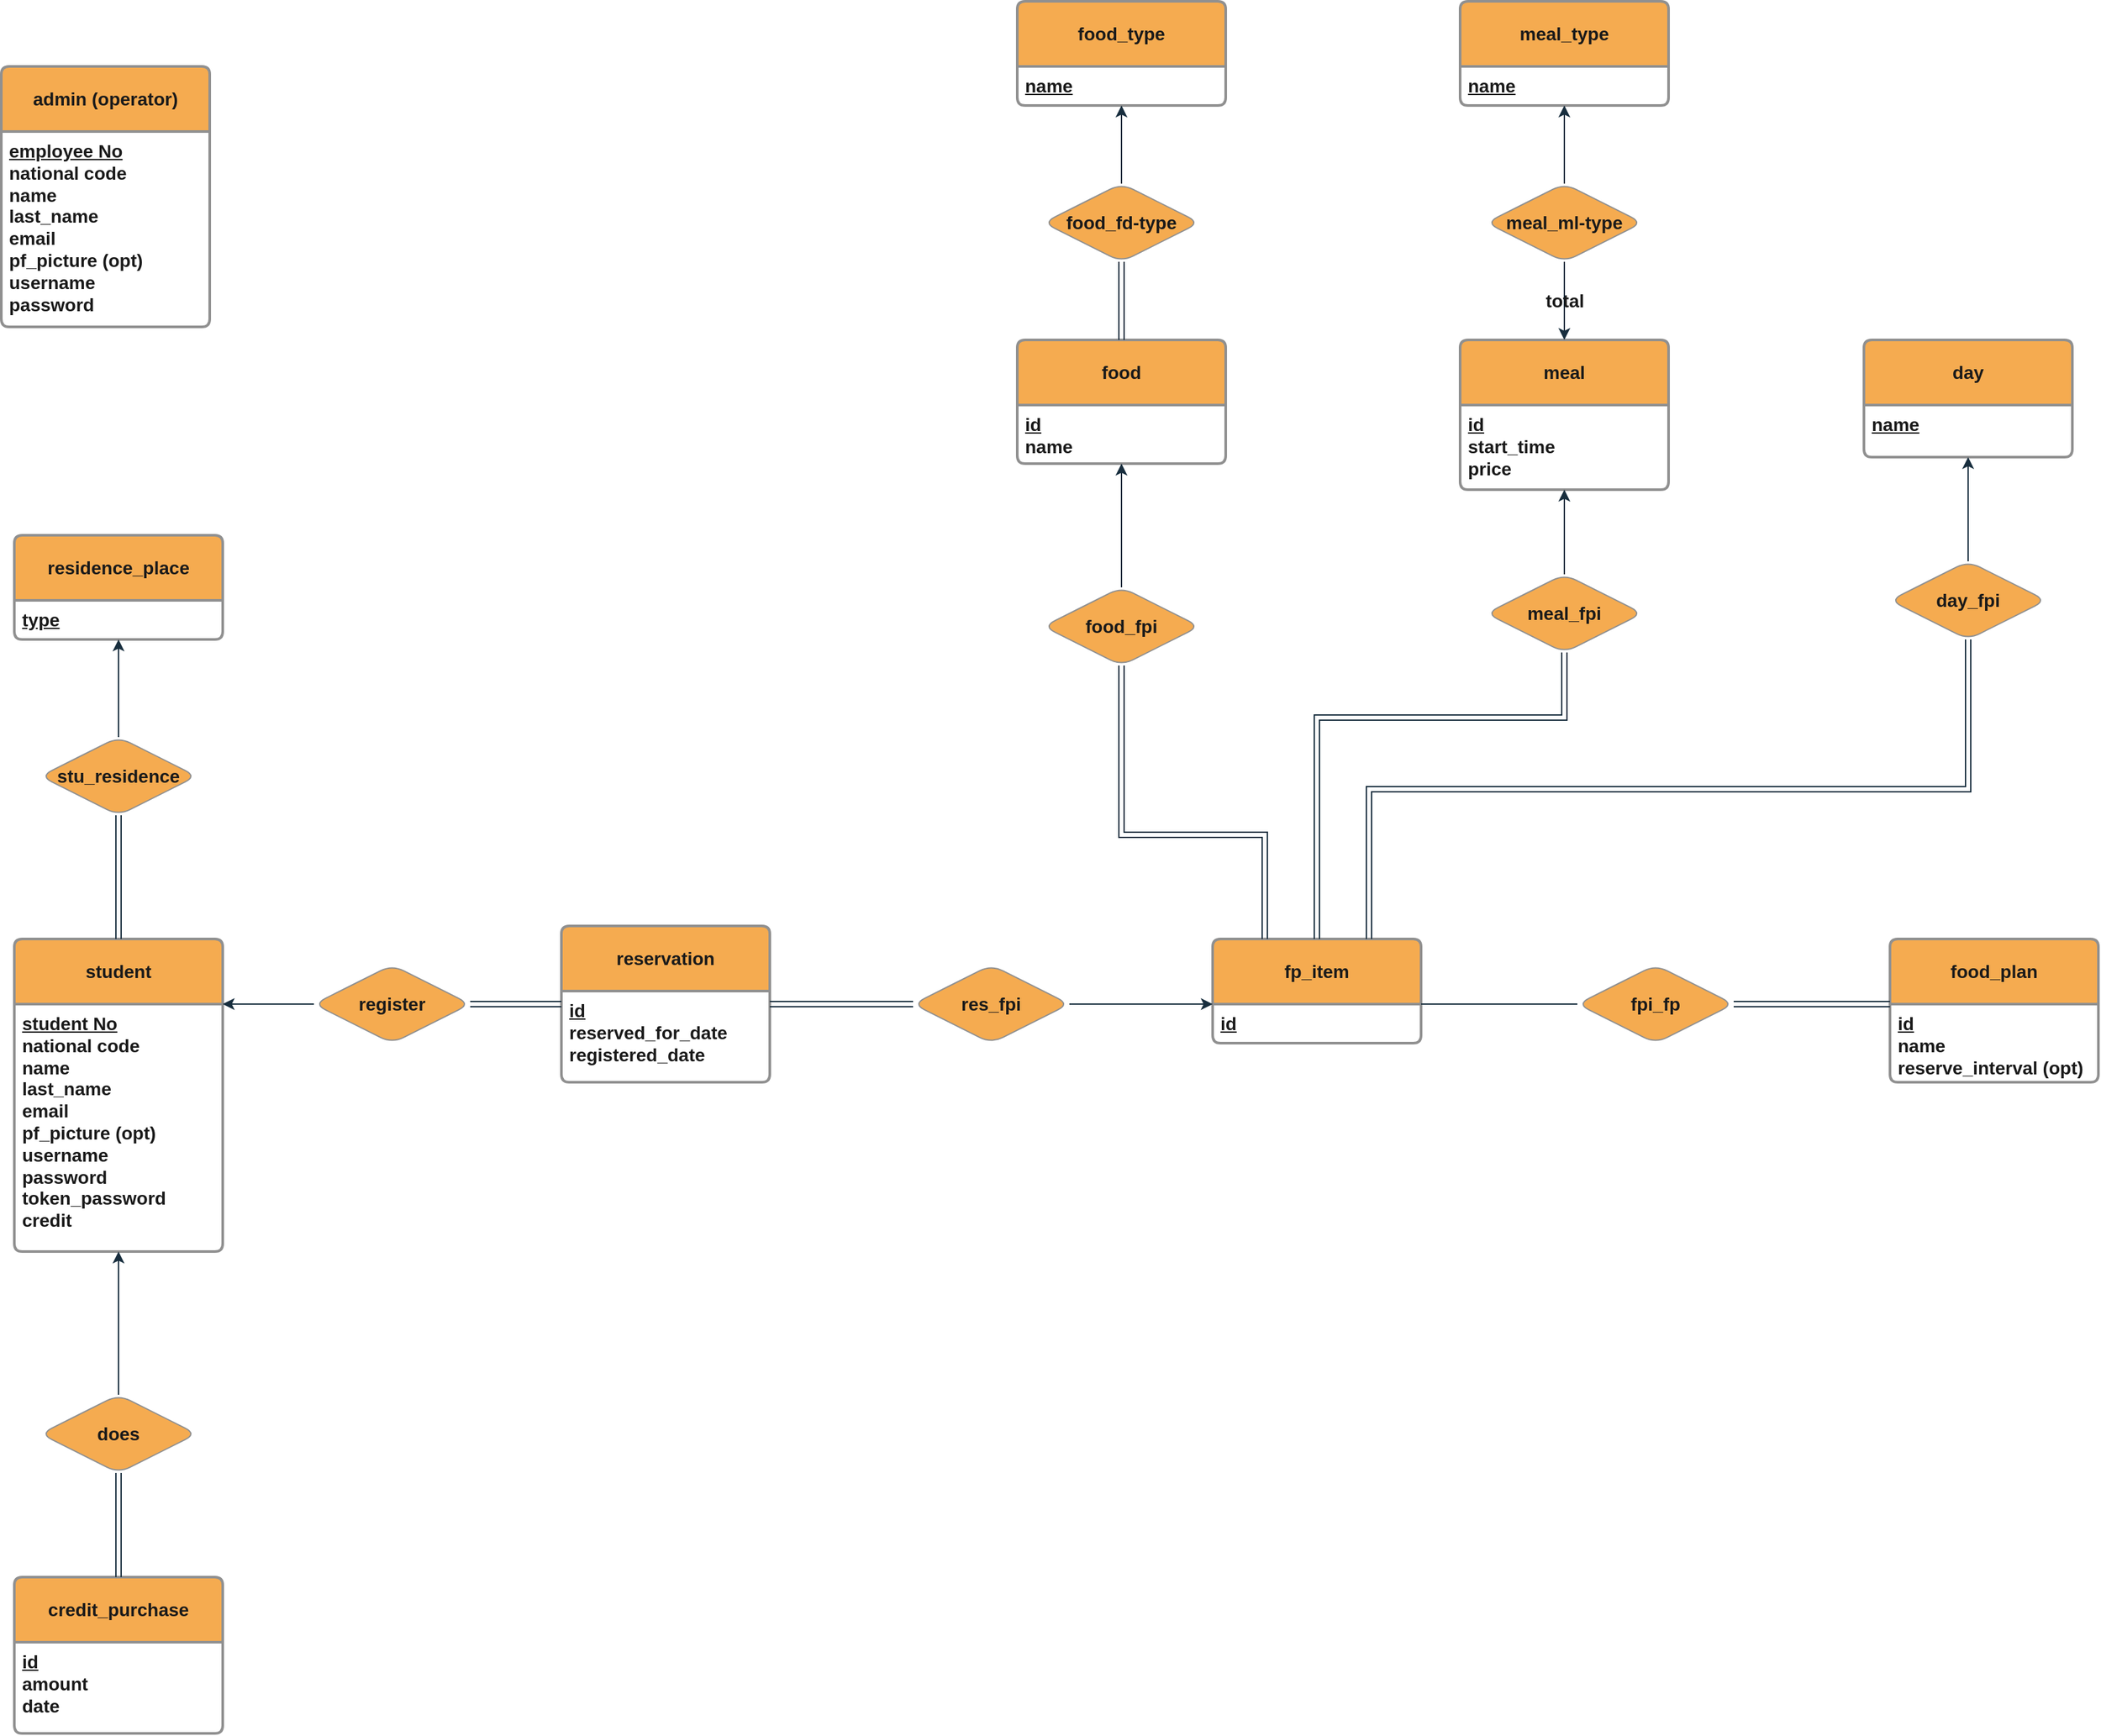 <mxfile version="24.7.8">
  <diagram name="Page-1" id="e56a1550-8fbb-45ad-956c-1786394a9013">
    <mxGraphModel dx="1396" dy="1820" grid="1" gridSize="10" guides="1" tooltips="1" connect="1" arrows="1" fold="1" page="1" pageScale="1" pageWidth="1100" pageHeight="850" background="none" math="0" shadow="0">
      <root>
        <mxCell id="0" />
        <mxCell id="1" parent="0" />
        <mxCell id="6c_6b6at9WufshhHbo5P-86" value="admin (operator)" style="swimlane;childLayout=stackLayout;horizontal=1;startSize=50;horizontalStack=0;rounded=1;fontSize=14;fontStyle=1;strokeWidth=2;resizeParent=0;resizeLast=1;shadow=0;dashed=0;align=center;arcSize=4;whiteSpace=wrap;html=1;strokeColor=#909090;verticalAlign=middle;fontFamily=Helvetica;fontColor=#1A1A1A;labelBackgroundColor=none;fillColor=#F5AB50;" parent="1" vertex="1">
          <mxGeometry x="340" y="-120" width="160" height="200" as="geometry" />
        </mxCell>
        <mxCell id="6c_6b6at9WufshhHbo5P-87" value="&lt;u style=&quot;font-size: 14px;&quot;&gt;employee No&lt;/u&gt;&lt;div style=&quot;font-size: 14px;&quot;&gt;&lt;div style=&quot;font-size: 14px;&quot;&gt;national code&lt;/div&gt;name&lt;div style=&quot;font-size: 14px;&quot;&gt;last_name&lt;/div&gt;&lt;div style=&quot;font-size: 14px;&quot;&gt;email&lt;/div&gt;&lt;div style=&quot;font-size: 14px;&quot;&gt;pf_picture (opt)&lt;br style=&quot;font-size: 14px;&quot;&gt;&lt;/div&gt;&lt;div style=&quot;font-size: 14px;&quot;&gt;username&lt;/div&gt;&lt;div style=&quot;font-size: 14px;&quot;&gt;password&lt;/div&gt;&lt;div style=&quot;font-size: 14px;&quot;&gt;&lt;br style=&quot;font-size: 14px;&quot;&gt;&lt;/div&gt;&lt;/div&gt;" style="align=left;strokeColor=none;fillColor=none;spacingLeft=4;fontSize=14;verticalAlign=top;resizable=0;rotatable=0;part=1;html=1;rounded=1;fontFamily=Helvetica;fontColor=#1A1A1A;fontStyle=1;labelBackgroundColor=none;" parent="6c_6b6at9WufshhHbo5P-86" vertex="1">
          <mxGeometry y="50" width="160" height="150" as="geometry" />
        </mxCell>
        <mxCell id="6c_6b6at9WufshhHbo5P-88" value="student" style="swimlane;childLayout=stackLayout;horizontal=1;startSize=50;horizontalStack=0;rounded=1;fontSize=14;fontStyle=1;strokeWidth=2;resizeParent=0;resizeLast=1;shadow=0;dashed=0;align=center;arcSize=4;whiteSpace=wrap;html=1;strokeColor=#909090;verticalAlign=middle;fontFamily=Helvetica;fontColor=#1A1A1A;labelBackgroundColor=none;fillColor=#F5AB50;" parent="1" vertex="1">
          <mxGeometry x="350" y="550" width="160" height="240" as="geometry" />
        </mxCell>
        <mxCell id="6c_6b6at9WufshhHbo5P-89" value="&lt;u style=&quot;font-size: 14px;&quot;&gt;student No&lt;/u&gt;&lt;div style=&quot;font-size: 14px;&quot;&gt;&lt;div style=&quot;font-size: 14px;&quot;&gt;national code&lt;/div&gt;name&lt;div style=&quot;font-size: 14px;&quot;&gt;last_name&lt;/div&gt;&lt;div style=&quot;font-size: 14px;&quot;&gt;email&lt;/div&gt;&lt;div style=&quot;font-size: 14px;&quot;&gt;pf_picture (opt)&lt;br style=&quot;font-size: 14px;&quot;&gt;&lt;/div&gt;&lt;div style=&quot;font-size: 14px;&quot;&gt;username&lt;/div&gt;&lt;div style=&quot;font-size: 14px;&quot;&gt;password&lt;/div&gt;&lt;div style=&quot;font-size: 14px;&quot;&gt;token_password&lt;u style=&quot;font-size: 14px;&quot;&gt;&lt;br style=&quot;font-size: 14px;&quot;&gt;&lt;/u&gt;&lt;div style=&quot;font-size: 14px;&quot;&gt;credit&lt;/div&gt;&lt;/div&gt;&lt;/div&gt;" style="align=left;strokeColor=none;fillColor=none;spacingLeft=4;fontSize=14;verticalAlign=top;resizable=0;rotatable=0;part=1;html=1;rounded=1;fontFamily=Helvetica;fontColor=#1A1A1A;fontStyle=1;labelBackgroundColor=none;" parent="6c_6b6at9WufshhHbo5P-88" vertex="1">
          <mxGeometry y="50" width="160" height="190" as="geometry" />
        </mxCell>
        <mxCell id="6c_6b6at9WufshhHbo5P-90" value="&lt;span style=&quot;font-size: 14px; text-wrap: nowrap;&quot;&gt;residence_place&lt;/span&gt;" style="swimlane;childLayout=stackLayout;horizontal=1;startSize=50;horizontalStack=0;rounded=1;fontSize=14;fontStyle=1;strokeWidth=2;resizeParent=0;resizeLast=1;shadow=0;dashed=0;align=center;arcSize=4;whiteSpace=wrap;html=1;strokeColor=#909090;verticalAlign=middle;fontFamily=Helvetica;fontColor=#1A1A1A;labelBackgroundColor=none;fillColor=#F5AB50;" parent="1" vertex="1">
          <mxGeometry x="350" y="240" width="160" height="80" as="geometry" />
        </mxCell>
        <mxCell id="6c_6b6at9WufshhHbo5P-91" value="&lt;span style=&quot;text-wrap: wrap; text-decoration-line: underline; font-size: 14px;&quot;&gt;type&lt;/span&gt;" style="align=left;strokeColor=none;fillColor=none;spacingLeft=4;fontSize=14;verticalAlign=top;resizable=0;rotatable=0;part=1;html=1;rounded=1;fontFamily=Helvetica;fontColor=#1A1A1A;fontStyle=1;labelBackgroundColor=none;" parent="6c_6b6at9WufshhHbo5P-90" vertex="1">
          <mxGeometry y="50" width="160" height="30" as="geometry" />
        </mxCell>
        <mxCell id="6c_6b6at9WufshhHbo5P-92" value="&lt;span style=&quot;font-size: 14px; text-wrap: nowrap;&quot;&gt;food&lt;/span&gt;" style="swimlane;childLayout=stackLayout;horizontal=1;startSize=50;horizontalStack=0;rounded=1;fontSize=14;fontStyle=1;strokeWidth=2;resizeParent=0;resizeLast=1;shadow=0;dashed=0;align=center;arcSize=4;whiteSpace=wrap;html=1;strokeColor=#909090;verticalAlign=middle;fontFamily=Helvetica;fontColor=#1A1A1A;labelBackgroundColor=none;fillColor=#F5AB50;" parent="1" vertex="1">
          <mxGeometry x="1120" y="90" width="160" height="95" as="geometry" />
        </mxCell>
        <mxCell id="6c_6b6at9WufshhHbo5P-93" value="&lt;u style=&quot;font-size: 14px;&quot;&gt;id&lt;/u&gt;&lt;div style=&quot;font-size: 14px;&quot;&gt;name&lt;/div&gt;" style="align=left;strokeColor=none;fillColor=none;spacingLeft=4;fontSize=14;verticalAlign=top;resizable=0;rotatable=0;part=1;html=1;rounded=1;fontFamily=Helvetica;fontColor=#1A1A1A;fontStyle=1;labelBackgroundColor=none;" parent="6c_6b6at9WufshhHbo5P-92" vertex="1">
          <mxGeometry y="50" width="160" height="45" as="geometry" />
        </mxCell>
        <mxCell id="6c_6b6at9WufshhHbo5P-94" value="meal" style="swimlane;childLayout=stackLayout;horizontal=1;startSize=50;horizontalStack=0;rounded=1;fontSize=14;fontStyle=1;strokeWidth=2;resizeParent=0;resizeLast=1;shadow=0;dashed=0;align=center;arcSize=4;whiteSpace=wrap;html=1;strokeColor=#909090;verticalAlign=middle;fontFamily=Helvetica;fontColor=#1A1A1A;labelBackgroundColor=none;fillColor=#F5AB50;" parent="1" vertex="1">
          <mxGeometry x="1460" y="90" width="160" height="115" as="geometry" />
        </mxCell>
        <mxCell id="6c_6b6at9WufshhHbo5P-95" value="&lt;u style=&quot;font-size: 14px;&quot;&gt;id&lt;/u&gt;&lt;br style=&quot;font-size: 14px;&quot;&gt;&lt;div style=&quot;font-size: 14px;&quot;&gt;start_time&lt;br style=&quot;font-size: 14px;&quot;&gt;&lt;div style=&quot;font-size: 14px;&quot;&gt;price&lt;/div&gt;&lt;/div&gt;" style="align=left;strokeColor=none;fillColor=none;spacingLeft=4;fontSize=14;verticalAlign=top;resizable=0;rotatable=0;part=1;html=1;rounded=1;fontFamily=Helvetica;fontColor=#1A1A1A;fontStyle=1;labelBackgroundColor=none;" parent="6c_6b6at9WufshhHbo5P-94" vertex="1">
          <mxGeometry y="50" width="160" height="65" as="geometry" />
        </mxCell>
        <mxCell id="6c_6b6at9WufshhHbo5P-96" value="&lt;font style=&quot;font-size: 14px;&quot;&gt;reservation&lt;/font&gt;" style="swimlane;childLayout=stackLayout;horizontal=1;startSize=50;horizontalStack=0;rounded=1;fontSize=14;fontStyle=1;strokeWidth=2;resizeParent=0;resizeLast=1;shadow=0;dashed=0;align=center;arcSize=4;whiteSpace=wrap;html=1;strokeColor=#909090;verticalAlign=middle;fontFamily=Helvetica;fontColor=#1A1A1A;labelBackgroundColor=none;fillColor=#F5AB50;" parent="1" vertex="1">
          <mxGeometry x="770" y="540" width="160" height="120" as="geometry" />
        </mxCell>
        <mxCell id="6c_6b6at9WufshhHbo5P-97" value="&lt;u style=&quot;font-size: 14px;&quot;&gt;id&lt;/u&gt;&lt;div style=&quot;font-size: 14px;&quot;&gt;reserved_for_date&lt;/div&gt;&lt;div style=&quot;font-size: 14px;&quot;&gt;registered_date&lt;/div&gt;" style="align=left;strokeColor=none;fillColor=none;spacingLeft=4;fontSize=14;verticalAlign=top;resizable=0;rotatable=0;part=1;html=1;rounded=1;fontFamily=Helvetica;fontColor=#1A1A1A;fontStyle=1;labelBackgroundColor=none;" parent="6c_6b6at9WufshhHbo5P-96" vertex="1">
          <mxGeometry y="50" width="160" height="70" as="geometry" />
        </mxCell>
        <mxCell id="6c_6b6at9WufshhHbo5P-98" value="register" style="shape=rhombus;perimeter=rhombusPerimeter;whiteSpace=wrap;html=1;align=center;rounded=1;strokeColor=#909090;verticalAlign=middle;fontFamily=Helvetica;fontSize=14;fontColor=#1A1A1A;fontStyle=1;labelBackgroundColor=none;fillColor=#F5AB50;" parent="1" vertex="1">
          <mxGeometry x="580" y="570" width="120" height="60" as="geometry" />
        </mxCell>
        <mxCell id="6c_6b6at9WufshhHbo5P-99" value="" style="shape=link;html=1;rounded=0;fontFamily=Helvetica;fontSize=14;fontColor=default;fontStyle=1;labelBackgroundColor=none;exitX=1;exitY=0.5;exitDx=0;exitDy=0;entryX=0;entryY=0.5;entryDx=0;entryDy=0;strokeColor=#182E3E;" parent="1" source="6c_6b6at9WufshhHbo5P-98" target="6c_6b6at9WufshhHbo5P-96" edge="1">
          <mxGeometry width="100" relative="1" as="geometry">
            <mxPoint x="680" y="380" as="sourcePoint" />
            <mxPoint x="780" y="380" as="targetPoint" />
          </mxGeometry>
        </mxCell>
        <mxCell id="6c_6b6at9WufshhHbo5P-100" value="" style="endArrow=classic;html=1;rounded=0;fontFamily=Helvetica;fontSize=14;fontColor=default;fontStyle=1;labelBackgroundColor=none;entryX=1;entryY=0;entryDx=0;entryDy=0;exitX=0;exitY=0.5;exitDx=0;exitDy=0;strokeColor=#182E3E;" parent="1" source="6c_6b6at9WufshhHbo5P-98" target="6c_6b6at9WufshhHbo5P-89" edge="1">
          <mxGeometry width="50" height="50" relative="1" as="geometry">
            <mxPoint x="710" y="510" as="sourcePoint" />
            <mxPoint x="760" y="460" as="targetPoint" />
          </mxGeometry>
        </mxCell>
        <mxCell id="6c_6b6at9WufshhHbo5P-104" value="stu_residence" style="shape=rhombus;perimeter=rhombusPerimeter;whiteSpace=wrap;html=1;align=center;rounded=1;strokeColor=#909090;verticalAlign=middle;fontFamily=Helvetica;fontSize=14;fontColor=#1A1A1A;fontStyle=1;labelBackgroundColor=none;fillColor=#F5AB50;" parent="1" vertex="1">
          <mxGeometry x="370" y="395" width="120" height="60" as="geometry" />
        </mxCell>
        <mxCell id="6c_6b6at9WufshhHbo5P-105" value="" style="endArrow=classic;html=1;rounded=0;fontFamily=Helvetica;fontSize=14;fontColor=default;fontStyle=1;labelBackgroundColor=none;exitX=0.5;exitY=0;exitDx=0;exitDy=0;entryX=0.5;entryY=1;entryDx=0;entryDy=0;strokeColor=#182E3E;" parent="1" source="6c_6b6at9WufshhHbo5P-104" target="6c_6b6at9WufshhHbo5P-91" edge="1">
          <mxGeometry width="50" height="50" relative="1" as="geometry">
            <mxPoint x="490" y="750" as="sourcePoint" />
            <mxPoint x="390" y="350" as="targetPoint" />
          </mxGeometry>
        </mxCell>
        <mxCell id="6c_6b6at9WufshhHbo5P-106" value="" style="shape=link;html=1;rounded=0;fontFamily=Helvetica;fontSize=14;fontColor=default;fontStyle=1;labelBackgroundColor=none;exitX=0.5;exitY=0;exitDx=0;exitDy=0;entryX=0.5;entryY=1;entryDx=0;entryDy=0;strokeColor=#182E3E;" parent="1" source="6c_6b6at9WufshhHbo5P-88" target="6c_6b6at9WufshhHbo5P-104" edge="1">
          <mxGeometry width="100" relative="1" as="geometry">
            <mxPoint x="460" y="730" as="sourcePoint" />
            <mxPoint x="440" y="470" as="targetPoint" />
          </mxGeometry>
        </mxCell>
        <mxCell id="6c_6b6at9WufshhHbo5P-115" value="fp_item" style="swimlane;childLayout=stackLayout;horizontal=1;startSize=50;horizontalStack=0;rounded=1;fontSize=14;fontStyle=1;strokeWidth=2;resizeParent=0;resizeLast=1;shadow=0;dashed=0;align=center;arcSize=4;whiteSpace=wrap;html=1;strokeColor=#909090;verticalAlign=middle;fontFamily=Helvetica;fontColor=#1A1A1A;labelBackgroundColor=none;fillColor=#F5AB50;" parent="1" vertex="1">
          <mxGeometry x="1270" y="550" width="160" height="80" as="geometry" />
        </mxCell>
        <mxCell id="6c_6b6at9WufshhHbo5P-116" value="&lt;u style=&quot;font-size: 14px;&quot;&gt;id&lt;/u&gt;" style="align=left;strokeColor=none;fillColor=none;spacingLeft=4;fontSize=14;verticalAlign=top;resizable=0;rotatable=0;part=1;html=1;rounded=1;fontFamily=Helvetica;fontColor=#1A1A1A;fontStyle=1;labelBackgroundColor=none;" parent="6c_6b6at9WufshhHbo5P-115" vertex="1">
          <mxGeometry y="50" width="160" height="30" as="geometry" />
        </mxCell>
        <mxCell id="6c_6b6at9WufshhHbo5P-117" value="day" style="swimlane;childLayout=stackLayout;horizontal=1;startSize=50;horizontalStack=0;rounded=1;fontSize=14;fontStyle=1;strokeWidth=2;resizeParent=0;resizeLast=1;shadow=0;dashed=0;align=center;arcSize=4;whiteSpace=wrap;html=1;strokeColor=#909090;verticalAlign=middle;fontFamily=Helvetica;fontColor=#1A1A1A;labelBackgroundColor=none;fillColor=#F5AB50;" parent="1" vertex="1">
          <mxGeometry x="1770" y="90" width="160" height="90" as="geometry" />
        </mxCell>
        <mxCell id="6c_6b6at9WufshhHbo5P-118" value="&lt;u style=&quot;font-size: 14px;&quot;&gt;name&lt;/u&gt;" style="align=left;strokeColor=none;fillColor=none;spacingLeft=4;fontSize=14;verticalAlign=top;resizable=0;rotatable=0;part=1;html=1;rounded=1;fontFamily=Helvetica;fontColor=#1A1A1A;fontStyle=1;labelBackgroundColor=none;" parent="6c_6b6at9WufshhHbo5P-117" vertex="1">
          <mxGeometry y="50" width="160" height="40" as="geometry" />
        </mxCell>
        <mxCell id="6c_6b6at9WufshhHbo5P-119" value="day_fpi" style="shape=rhombus;perimeter=rhombusPerimeter;whiteSpace=wrap;html=1;align=center;rounded=1;strokeColor=#909090;verticalAlign=middle;fontFamily=Helvetica;fontSize=14;fontColor=#1A1A1A;fontStyle=1;labelBackgroundColor=none;fillColor=#F5AB50;" parent="1" vertex="1">
          <mxGeometry x="1790" y="260" width="120" height="60" as="geometry" />
        </mxCell>
        <mxCell id="6c_6b6at9WufshhHbo5P-120" value="" style="endArrow=classic;html=1;rounded=0;fontFamily=Helvetica;fontSize=14;fontColor=default;fontStyle=1;labelBackgroundColor=none;entryX=0.5;entryY=1;entryDx=0;entryDy=0;exitX=0.5;exitY=0;exitDx=0;exitDy=0;edgeStyle=orthogonalEdgeStyle;strokeColor=#182E3E;" parent="1" source="6c_6b6at9WufshhHbo5P-119" target="6c_6b6at9WufshhHbo5P-118" edge="1">
          <mxGeometry width="50" height="50" relative="1" as="geometry">
            <mxPoint x="1170" y="270" as="sourcePoint" />
            <mxPoint x="1220" y="220" as="targetPoint" />
          </mxGeometry>
        </mxCell>
        <mxCell id="6c_6b6at9WufshhHbo5P-121" value="" style="shape=link;html=1;rounded=0;fontFamily=Helvetica;fontSize=14;fontColor=default;fontStyle=1;labelBackgroundColor=none;entryX=0.75;entryY=0;entryDx=0;entryDy=0;exitX=0.5;exitY=1;exitDx=0;exitDy=0;edgeStyle=orthogonalEdgeStyle;strokeColor=#182E3E;" parent="1" source="6c_6b6at9WufshhHbo5P-119" target="6c_6b6at9WufshhHbo5P-115" edge="1">
          <mxGeometry width="100" relative="1" as="geometry">
            <mxPoint x="940" y="300" as="sourcePoint" />
            <mxPoint x="1040" y="300" as="targetPoint" />
          </mxGeometry>
        </mxCell>
        <mxCell id="6c_6b6at9WufshhHbo5P-128" value="meal_fpi" style="shape=rhombus;perimeter=rhombusPerimeter;whiteSpace=wrap;html=1;align=center;rounded=1;strokeColor=#909090;verticalAlign=middle;fontFamily=Helvetica;fontSize=14;fontColor=#1A1A1A;fontStyle=1;labelBackgroundColor=none;fillColor=#F5AB50;" parent="1" vertex="1">
          <mxGeometry x="1480" y="270" width="120" height="60" as="geometry" />
        </mxCell>
        <mxCell id="6c_6b6at9WufshhHbo5P-129" value="food_fpi" style="shape=rhombus;perimeter=rhombusPerimeter;whiteSpace=wrap;html=1;align=center;rounded=1;strokeColor=#909090;verticalAlign=middle;fontFamily=Helvetica;fontSize=14;fontColor=#1A1A1A;fontStyle=1;labelBackgroundColor=none;fillColor=#F5AB50;" parent="1" vertex="1">
          <mxGeometry x="1140" y="280" width="120" height="60" as="geometry" />
        </mxCell>
        <mxCell id="6c_6b6at9WufshhHbo5P-130" value="" style="endArrow=classic;html=1;rounded=0;fontFamily=Helvetica;fontSize=14;fontColor=default;fontStyle=1;labelBackgroundColor=none;exitX=0.5;exitY=0;exitDx=0;exitDy=0;entryX=0.5;entryY=1;entryDx=0;entryDy=0;strokeColor=#182E3E;" parent="1" source="6c_6b6at9WufshhHbo5P-129" target="6c_6b6at9WufshhHbo5P-93" edge="1">
          <mxGeometry width="50" height="50" relative="1" as="geometry">
            <mxPoint x="950" y="100" as="sourcePoint" />
            <mxPoint x="1000" y="50" as="targetPoint" />
          </mxGeometry>
        </mxCell>
        <mxCell id="6c_6b6at9WufshhHbo5P-131" value="" style="endArrow=classic;html=1;rounded=0;fontFamily=Helvetica;fontSize=14;fontColor=default;fontStyle=1;labelBackgroundColor=none;entryX=0.5;entryY=1;entryDx=0;entryDy=0;exitX=0.5;exitY=0;exitDx=0;exitDy=0;strokeColor=#182E3E;" parent="1" source="6c_6b6at9WufshhHbo5P-128" target="6c_6b6at9WufshhHbo5P-95" edge="1">
          <mxGeometry width="50" height="50" relative="1" as="geometry">
            <mxPoint x="1000" y="20" as="sourcePoint" />
            <mxPoint x="1050" y="-30" as="targetPoint" />
          </mxGeometry>
        </mxCell>
        <mxCell id="6c_6b6at9WufshhHbo5P-133" value="" style="shape=link;html=1;rounded=0;fontFamily=Helvetica;fontSize=14;fontColor=default;fontStyle=1;labelBackgroundColor=none;entryX=0.5;entryY=0;entryDx=0;entryDy=0;exitX=0.5;exitY=1;exitDx=0;exitDy=0;edgeStyle=orthogonalEdgeStyle;strokeColor=#182E3E;" parent="1" source="6c_6b6at9WufshhHbo5P-128" target="6c_6b6at9WufshhHbo5P-115" edge="1">
          <mxGeometry width="100" relative="1" as="geometry">
            <mxPoint x="920" y="200" as="sourcePoint" />
            <mxPoint x="1020" y="200" as="targetPoint" />
            <Array as="points">
              <mxPoint x="1540" y="380" />
              <mxPoint x="1350" y="380" />
            </Array>
          </mxGeometry>
        </mxCell>
        <mxCell id="6c_6b6at9WufshhHbo5P-134" value="" style="shape=link;html=1;rounded=0;fontFamily=Helvetica;fontSize=14;fontColor=default;fontStyle=1;labelBackgroundColor=none;entryX=0.25;entryY=0;entryDx=0;entryDy=0;exitX=0.5;exitY=1;exitDx=0;exitDy=0;edgeStyle=orthogonalEdgeStyle;strokeColor=#182E3E;" parent="1" source="6c_6b6at9WufshhHbo5P-129" target="6c_6b6at9WufshhHbo5P-115" edge="1">
          <mxGeometry width="100" relative="1" as="geometry">
            <mxPoint x="920" y="200" as="sourcePoint" />
            <mxPoint x="1020" y="200" as="targetPoint" />
            <Array as="points">
              <mxPoint x="1200" y="470" />
              <mxPoint x="1310" y="470" />
            </Array>
          </mxGeometry>
        </mxCell>
        <mxCell id="6c_6b6at9WufshhHbo5P-135" value="food_plan" style="swimlane;childLayout=stackLayout;horizontal=1;startSize=50;horizontalStack=0;rounded=1;fontSize=14;fontStyle=1;strokeWidth=2;resizeParent=0;resizeLast=1;shadow=0;dashed=0;align=center;arcSize=4;whiteSpace=wrap;html=1;strokeColor=#909090;verticalAlign=middle;fontFamily=Helvetica;fontColor=#1A1A1A;labelBackgroundColor=none;fillColor=#F5AB50;" parent="1" vertex="1">
          <mxGeometry x="1790" y="550" width="160" height="110" as="geometry" />
        </mxCell>
        <mxCell id="6c_6b6at9WufshhHbo5P-136" value="&lt;u style=&quot;font-size: 14px;&quot;&gt;id&lt;/u&gt;&lt;div style=&quot;font-size: 14px;&quot;&gt;name&lt;/div&gt;&lt;div style=&quot;font-size: 14px;&quot;&gt;reserve_interval (opt)&lt;/div&gt;" style="align=left;strokeColor=none;fillColor=none;spacingLeft=4;fontSize=14;verticalAlign=top;resizable=0;rotatable=0;part=1;html=1;rounded=1;fontFamily=Helvetica;fontColor=#1A1A1A;fontStyle=1;labelBackgroundColor=none;" parent="6c_6b6at9WufshhHbo5P-135" vertex="1">
          <mxGeometry y="50" width="160" height="60" as="geometry" />
        </mxCell>
        <mxCell id="6c_6b6at9WufshhHbo5P-137" value="fpi_fp" style="shape=rhombus;perimeter=rhombusPerimeter;whiteSpace=wrap;html=1;align=center;rounded=1;strokeColor=#909090;verticalAlign=middle;fontFamily=Helvetica;fontSize=14;fontColor=#1A1A1A;fontStyle=1;labelBackgroundColor=none;fillColor=#F5AB50;" parent="1" vertex="1">
          <mxGeometry x="1550" y="570" width="120" height="60" as="geometry" />
        </mxCell>
        <mxCell id="UbWyDAXkAl9kBC1085o6-1" value="" style="shape=link;html=1;rounded=0;entryX=0;entryY=0;entryDx=0;entryDy=0;exitX=1;exitY=0.5;exitDx=0;exitDy=0;fontSize=14;fontStyle=1;labelBackgroundColor=none;strokeColor=#182E3E;fontColor=default;" parent="1" source="6c_6b6at9WufshhHbo5P-137" target="6c_6b6at9WufshhHbo5P-136" edge="1">
          <mxGeometry width="100" relative="1" as="geometry">
            <mxPoint x="1140" y="340" as="sourcePoint" />
            <mxPoint x="1240" y="340" as="targetPoint" />
          </mxGeometry>
        </mxCell>
        <mxCell id="UbWyDAXkAl9kBC1085o6-2" value="" style="endArrow=none;html=1;rounded=0;entryX=0;entryY=0.5;entryDx=0;entryDy=0;exitX=1;exitY=0;exitDx=0;exitDy=0;fontSize=14;fontStyle=1;labelBackgroundColor=none;strokeColor=#182E3E;fontColor=default;" parent="1" source="6c_6b6at9WufshhHbo5P-116" target="6c_6b6at9WufshhHbo5P-137" edge="1">
          <mxGeometry width="50" height="50" relative="1" as="geometry">
            <mxPoint x="1170" y="360" as="sourcePoint" />
            <mxPoint x="1220" y="310" as="targetPoint" />
          </mxGeometry>
        </mxCell>
        <mxCell id="UbWyDAXkAl9kBC1085o6-6" value="res_fpi" style="shape=rhombus;perimeter=rhombusPerimeter;whiteSpace=wrap;html=1;align=center;rounded=1;strokeColor=#909090;verticalAlign=middle;fontFamily=Helvetica;fontSize=14;fontColor=#1A1A1A;fontStyle=1;labelBackgroundColor=none;fillColor=#F5AB50;" parent="1" vertex="1">
          <mxGeometry x="1040" y="570" width="120" height="60" as="geometry" />
        </mxCell>
        <mxCell id="UbWyDAXkAl9kBC1085o6-7" value="" style="endArrow=classic;html=1;rounded=0;fontFamily=Helvetica;fontSize=14;fontColor=default;fontStyle=1;labelBackgroundColor=none;entryX=0;entryY=0;entryDx=0;entryDy=0;exitX=1;exitY=0.5;exitDx=0;exitDy=0;strokeColor=#182E3E;" parent="1" source="UbWyDAXkAl9kBC1085o6-6" target="6c_6b6at9WufshhHbo5P-116" edge="1">
          <mxGeometry width="50" height="50" relative="1" as="geometry">
            <mxPoint x="1260" y="650" as="sourcePoint" />
            <mxPoint x="1310" y="600" as="targetPoint" />
          </mxGeometry>
        </mxCell>
        <mxCell id="UbWyDAXkAl9kBC1085o6-8" value="" style="shape=link;html=1;rounded=0;fontFamily=Helvetica;fontSize=14;fontColor=default;fontStyle=1;labelBackgroundColor=none;entryX=0;entryY=0.5;entryDx=0;entryDy=0;exitX=1;exitY=0.5;exitDx=0;exitDy=0;strokeColor=#182E3E;" parent="1" source="6c_6b6at9WufshhHbo5P-96" target="UbWyDAXkAl9kBC1085o6-6" edge="1">
          <mxGeometry width="100" relative="1" as="geometry">
            <mxPoint x="890" y="460" as="sourcePoint" />
            <mxPoint x="990" y="460" as="targetPoint" />
          </mxGeometry>
        </mxCell>
        <mxCell id="TPkjLOi4IjHDYwZSrLuA-5" value="food_type" style="swimlane;childLayout=stackLayout;horizontal=1;startSize=50;horizontalStack=0;rounded=1;fontSize=14;fontStyle=1;strokeWidth=2;resizeParent=0;resizeLast=1;shadow=0;dashed=0;align=center;arcSize=4;whiteSpace=wrap;html=1;strokeColor=#909090;verticalAlign=middle;fontFamily=Helvetica;fontColor=#1A1A1A;labelBackgroundColor=none;fillColor=#F5AB50;" parent="1" vertex="1">
          <mxGeometry x="1120" y="-170" width="160" height="80" as="geometry" />
        </mxCell>
        <mxCell id="TPkjLOi4IjHDYwZSrLuA-6" value="&lt;u style=&quot;font-size: 14px;&quot;&gt;name&lt;/u&gt;" style="align=left;strokeColor=none;fillColor=none;spacingLeft=4;fontSize=14;verticalAlign=top;resizable=0;rotatable=0;part=1;html=1;rounded=1;shadow=0;dashed=0;strokeWidth=2;arcSize=4;fontFamily=Helvetica;fontColor=#1A1A1A;fontStyle=1;labelBackgroundColor=none;" parent="TPkjLOi4IjHDYwZSrLuA-5" vertex="1">
          <mxGeometry y="50" width="160" height="30" as="geometry" />
        </mxCell>
        <mxCell id="TPkjLOi4IjHDYwZSrLuA-8" value="food_fd-type" style="shape=rhombus;perimeter=rhombusPerimeter;whiteSpace=wrap;html=1;align=center;rounded=1;strokeColor=#909090;verticalAlign=middle;fontFamily=Helvetica;fontSize=14;fontColor=#1A1A1A;fontStyle=1;labelBackgroundColor=none;fillColor=#F5AB50;" parent="1" vertex="1">
          <mxGeometry x="1140" y="-30" width="120" height="60" as="geometry" />
        </mxCell>
        <mxCell id="TPkjLOi4IjHDYwZSrLuA-9" value="" style="endArrow=classic;html=1;rounded=0;fontFamily=Helvetica;fontSize=14;fontColor=default;fontStyle=1;labelBackgroundColor=none;entryX=0.5;entryY=1;entryDx=0;entryDy=0;exitX=0.5;exitY=0;exitDx=0;exitDy=0;strokeColor=#182E3E;" parent="1" source="TPkjLOi4IjHDYwZSrLuA-8" target="TPkjLOi4IjHDYwZSrLuA-6" edge="1">
          <mxGeometry width="50" height="50" relative="1" as="geometry">
            <mxPoint x="740" y="-110" as="sourcePoint" />
            <mxPoint x="790" y="-160" as="targetPoint" />
          </mxGeometry>
        </mxCell>
        <mxCell id="TPkjLOi4IjHDYwZSrLuA-10" value="" style="shape=link;html=1;rounded=0;fontFamily=Helvetica;fontSize=14;fontColor=default;fontStyle=1;labelBackgroundColor=none;entryX=0.5;entryY=0;entryDx=0;entryDy=0;exitX=0.5;exitY=1;exitDx=0;exitDy=0;strokeColor=#182E3E;" parent="1" source="TPkjLOi4IjHDYwZSrLuA-8" target="6c_6b6at9WufshhHbo5P-92" edge="1">
          <mxGeometry width="100" relative="1" as="geometry">
            <mxPoint x="680" y="10" as="sourcePoint" />
            <mxPoint x="780" y="10" as="targetPoint" />
          </mxGeometry>
        </mxCell>
        <mxCell id="TPkjLOi4IjHDYwZSrLuA-11" value="meal_type" style="swimlane;childLayout=stackLayout;horizontal=1;startSize=50;horizontalStack=0;rounded=1;fontSize=14;fontStyle=1;strokeWidth=2;resizeParent=0;resizeLast=1;shadow=0;dashed=0;align=center;arcSize=4;whiteSpace=wrap;html=1;strokeColor=#909090;verticalAlign=middle;fontFamily=Helvetica;fontColor=#1A1A1A;labelBackgroundColor=none;fillColor=#F5AB50;" parent="1" vertex="1">
          <mxGeometry x="1460" y="-170" width="160" height="80" as="geometry" />
        </mxCell>
        <mxCell id="TPkjLOi4IjHDYwZSrLuA-12" value="&lt;u style=&quot;font-size: 14px;&quot;&gt;name&lt;/u&gt;" style="align=left;strokeColor=none;fillColor=none;spacingLeft=4;fontSize=14;verticalAlign=top;resizable=0;rotatable=0;part=1;html=1;rounded=1;fontFamily=Helvetica;fontColor=#1A1A1A;fontStyle=1;labelBackgroundColor=none;" parent="TPkjLOi4IjHDYwZSrLuA-11" vertex="1">
          <mxGeometry y="50" width="160" height="30" as="geometry" />
        </mxCell>
        <mxCell id="TPkjLOi4IjHDYwZSrLuA-13" value="meal_ml-type" style="shape=rhombus;perimeter=rhombusPerimeter;whiteSpace=wrap;html=1;align=center;rounded=1;strokeColor=#909090;verticalAlign=middle;fontFamily=Helvetica;fontSize=14;fontColor=#1A1A1A;fontStyle=1;labelBackgroundColor=none;fillColor=#F5AB50;" parent="1" vertex="1">
          <mxGeometry x="1480" y="-30" width="120" height="60" as="geometry" />
        </mxCell>
        <mxCell id="TPkjLOi4IjHDYwZSrLuA-14" value="" style="endArrow=classic;html=1;rounded=0;fontFamily=Helvetica;fontSize=14;fontColor=default;fontStyle=1;labelBackgroundColor=none;entryX=0.5;entryY=1;entryDx=0;entryDy=0;exitX=0.5;exitY=0;exitDx=0;exitDy=0;strokeColor=#182E3E;" parent="1" source="TPkjLOi4IjHDYwZSrLuA-13" target="TPkjLOi4IjHDYwZSrLuA-12" edge="1">
          <mxGeometry width="50" height="50" relative="1" as="geometry">
            <mxPoint x="910" y="40" as="sourcePoint" />
            <mxPoint x="960" y="-10" as="targetPoint" />
          </mxGeometry>
        </mxCell>
        <mxCell id="TPkjLOi4IjHDYwZSrLuA-17" value="" style="endArrow=classic;html=1;rounded=0;fontFamily=Helvetica;fontSize=14;fontColor=default;fontStyle=1;labelBackgroundColor=none;exitX=0.5;exitY=1;exitDx=0;exitDy=0;entryX=0.5;entryY=0;entryDx=0;entryDy=0;strokeColor=#182E3E;" parent="1" source="TPkjLOi4IjHDYwZSrLuA-13" target="6c_6b6at9WufshhHbo5P-94" edge="1">
          <mxGeometry relative="1" as="geometry">
            <mxPoint x="700" y="-20" as="sourcePoint" />
            <mxPoint x="800" y="-20" as="targetPoint" />
          </mxGeometry>
        </mxCell>
        <mxCell id="TPkjLOi4IjHDYwZSrLuA-18" value="total" style="edgeLabel;resizable=0;html=1;;align=center;verticalAlign=middle;rounded=1;strokeColor=#909090;fontFamily=Helvetica;fontSize=14;fontColor=#1A1A1A;fontStyle=1;labelBackgroundColor=none;fillColor=#F5AB50;" parent="TPkjLOi4IjHDYwZSrLuA-17" connectable="0" vertex="1">
          <mxGeometry relative="1" as="geometry" />
        </mxCell>
        <mxCell id="5l4N1rTcr7N160FiMUOC-4" value="&lt;span style=&quot;font-size: 14px;&quot;&gt;credit_purchase&lt;/span&gt;" style="swimlane;childLayout=stackLayout;horizontal=1;startSize=50;horizontalStack=0;rounded=1;fontSize=14;fontStyle=1;strokeWidth=2;resizeParent=0;resizeLast=1;shadow=0;dashed=0;align=center;arcSize=4;whiteSpace=wrap;html=1;strokeColor=#909090;verticalAlign=middle;fontFamily=Helvetica;fontColor=#1A1A1A;labelBackgroundColor=none;fillColor=#F5AB50;" parent="1" vertex="1">
          <mxGeometry x="350" y="1040" width="160" height="120" as="geometry" />
        </mxCell>
        <mxCell id="5l4N1rTcr7N160FiMUOC-5" value="&lt;u style=&quot;font-size: 14px;&quot;&gt;id&lt;/u&gt;&lt;div style=&quot;font-size: 14px;&quot;&gt;amount&lt;/div&gt;&lt;div style=&quot;font-size: 14px;&quot;&gt;date&lt;/div&gt;" style="align=left;strokeColor=none;fillColor=none;spacingLeft=4;fontSize=14;verticalAlign=top;resizable=0;rotatable=0;part=1;html=1;rounded=1;shadow=0;dashed=0;strokeWidth=2;arcSize=4;fontFamily=Helvetica;fontColor=#1A1A1A;fontStyle=1;labelBackgroundColor=none;" parent="5l4N1rTcr7N160FiMUOC-4" vertex="1">
          <mxGeometry y="50" width="160" height="70" as="geometry" />
        </mxCell>
        <mxCell id="7e9GdRw_sYl6TuvqIxfU-3" value="does" style="shape=rhombus;perimeter=rhombusPerimeter;whiteSpace=wrap;html=1;align=center;strokeColor=#909090;fontColor=#1A1A1A;fillColor=#F5AB50;rounded=1;fontSize=14;fontStyle=1" parent="1" vertex="1">
          <mxGeometry x="370" y="900" width="120" height="60" as="geometry" />
        </mxCell>
        <mxCell id="7e9GdRw_sYl6TuvqIxfU-4" value="" style="endArrow=classic;html=1;rounded=0;strokeColor=#182E3E;fontColor=#1A1A1A;entryX=0.5;entryY=1;entryDx=0;entryDy=0;exitX=0.5;exitY=0;exitDx=0;exitDy=0;" parent="1" source="7e9GdRw_sYl6TuvqIxfU-3" target="6c_6b6at9WufshhHbo5P-89" edge="1">
          <mxGeometry width="50" height="50" relative="1" as="geometry">
            <mxPoint x="160" y="990" as="sourcePoint" />
            <mxPoint x="210" y="940" as="targetPoint" />
          </mxGeometry>
        </mxCell>
        <mxCell id="7e9GdRw_sYl6TuvqIxfU-5" value="" style="shape=link;html=1;rounded=0;strokeColor=#182E3E;fontColor=#1A1A1A;entryX=0.5;entryY=0;entryDx=0;entryDy=0;exitX=0.5;exitY=1;exitDx=0;exitDy=0;" parent="1" source="7e9GdRw_sYl6TuvqIxfU-3" target="5l4N1rTcr7N160FiMUOC-4" edge="1">
          <mxGeometry width="100" relative="1" as="geometry">
            <mxPoint x="110" y="890" as="sourcePoint" />
            <mxPoint x="210" y="890" as="targetPoint" />
          </mxGeometry>
        </mxCell>
      </root>
    </mxGraphModel>
  </diagram>
</mxfile>
